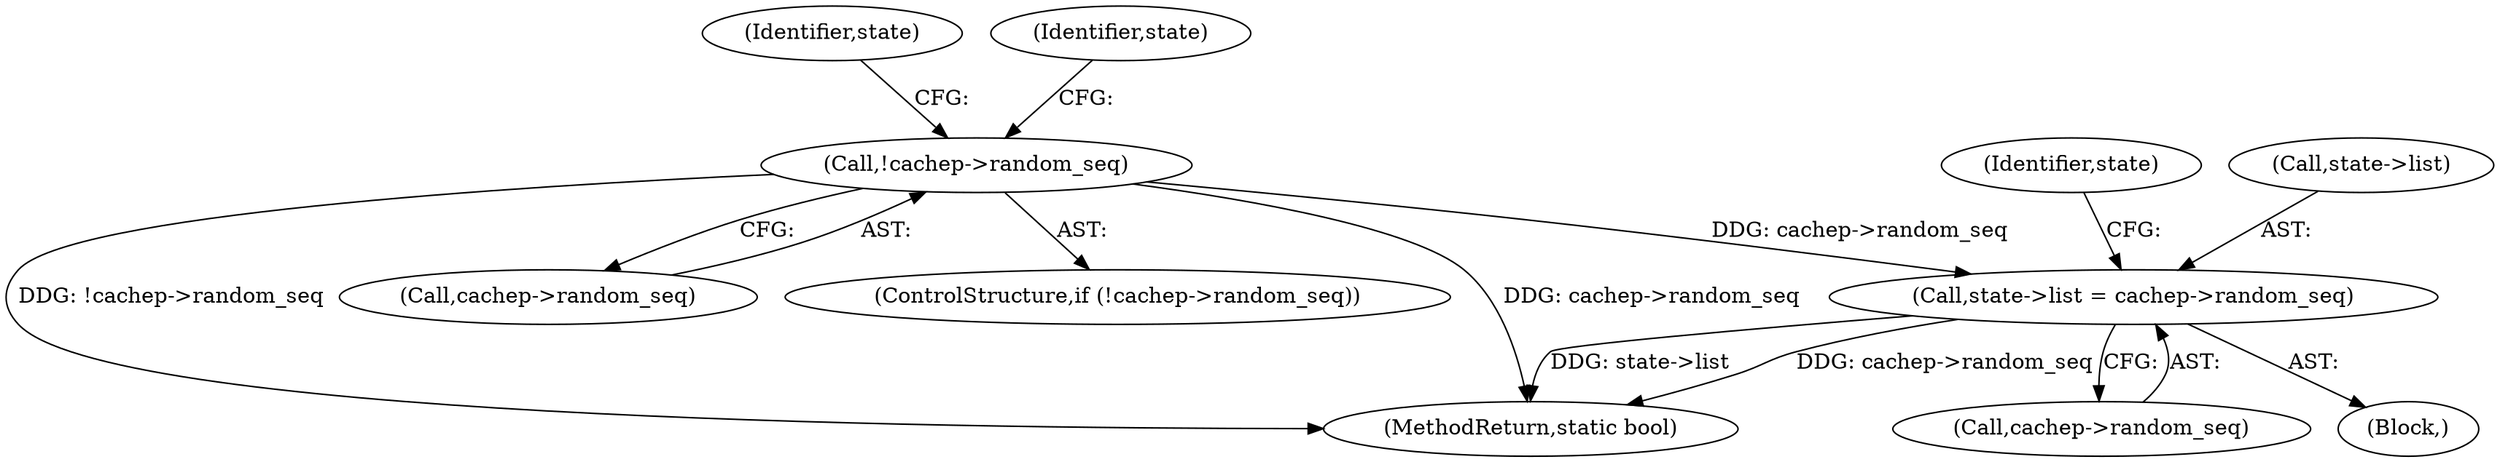 digraph "0_linux_c4e490cf148e85ead0d1b1c2caaba833f1d5b29f@API" {
"1000129" [label="(Call,state->list = cachep->random_seq)"];
"1000113" [label="(Call,!cachep->random_seq)"];
"1000128" [label="(Block,)"];
"1000156" [label="(MethodReturn,static bool)"];
"1000114" [label="(Call,cachep->random_seq)"];
"1000121" [label="(Identifier,state)"];
"1000113" [label="(Call,!cachep->random_seq)"];
"1000138" [label="(Identifier,state)"];
"1000131" [label="(Identifier,state)"];
"1000133" [label="(Call,cachep->random_seq)"];
"1000130" [label="(Call,state->list)"];
"1000129" [label="(Call,state->list = cachep->random_seq)"];
"1000112" [label="(ControlStructure,if (!cachep->random_seq))"];
"1000129" -> "1000128"  [label="AST: "];
"1000129" -> "1000133"  [label="CFG: "];
"1000130" -> "1000129"  [label="AST: "];
"1000133" -> "1000129"  [label="AST: "];
"1000138" -> "1000129"  [label="CFG: "];
"1000129" -> "1000156"  [label="DDG: cachep->random_seq"];
"1000129" -> "1000156"  [label="DDG: state->list"];
"1000113" -> "1000129"  [label="DDG: cachep->random_seq"];
"1000113" -> "1000112"  [label="AST: "];
"1000113" -> "1000114"  [label="CFG: "];
"1000114" -> "1000113"  [label="AST: "];
"1000121" -> "1000113"  [label="CFG: "];
"1000131" -> "1000113"  [label="CFG: "];
"1000113" -> "1000156"  [label="DDG: cachep->random_seq"];
"1000113" -> "1000156"  [label="DDG: !cachep->random_seq"];
}
